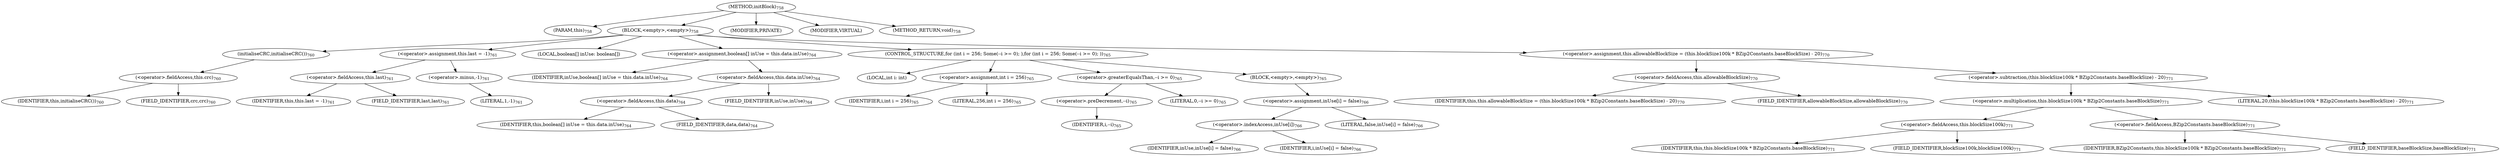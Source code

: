 digraph "initBlock" {  
"1862" [label = <(METHOD,initBlock)<SUB>758</SUB>> ]
"49" [label = <(PARAM,this)<SUB>758</SUB>> ]
"1863" [label = <(BLOCK,&lt;empty&gt;,&lt;empty&gt;)<SUB>758</SUB>> ]
"1864" [label = <(initialiseCRC,initialiseCRC())<SUB>760</SUB>> ]
"1865" [label = <(&lt;operator&gt;.fieldAccess,this.crc)<SUB>760</SUB>> ]
"48" [label = <(IDENTIFIER,this,initialiseCRC())<SUB>760</SUB>> ]
"1866" [label = <(FIELD_IDENTIFIER,crc,crc)<SUB>760</SUB>> ]
"1867" [label = <(&lt;operator&gt;.assignment,this.last = -1)<SUB>761</SUB>> ]
"1868" [label = <(&lt;operator&gt;.fieldAccess,this.last)<SUB>761</SUB>> ]
"50" [label = <(IDENTIFIER,this,this.last = -1)<SUB>761</SUB>> ]
"1869" [label = <(FIELD_IDENTIFIER,last,last)<SUB>761</SUB>> ]
"1870" [label = <(&lt;operator&gt;.minus,-1)<SUB>761</SUB>> ]
"1871" [label = <(LITERAL,1,-1)<SUB>761</SUB>> ]
"1872" [label = <(LOCAL,boolean[] inUse: boolean[])> ]
"1873" [label = <(&lt;operator&gt;.assignment,boolean[] inUse = this.data.inUse)<SUB>764</SUB>> ]
"1874" [label = <(IDENTIFIER,inUse,boolean[] inUse = this.data.inUse)<SUB>764</SUB>> ]
"1875" [label = <(&lt;operator&gt;.fieldAccess,this.data.inUse)<SUB>764</SUB>> ]
"1876" [label = <(&lt;operator&gt;.fieldAccess,this.data)<SUB>764</SUB>> ]
"51" [label = <(IDENTIFIER,this,boolean[] inUse = this.data.inUse)<SUB>764</SUB>> ]
"1877" [label = <(FIELD_IDENTIFIER,data,data)<SUB>764</SUB>> ]
"1878" [label = <(FIELD_IDENTIFIER,inUse,inUse)<SUB>764</SUB>> ]
"1879" [label = <(CONTROL_STRUCTURE,for (int i = 256; Some(--i &gt;= 0); ),for (int i = 256; Some(--i &gt;= 0); ))<SUB>765</SUB>> ]
"1880" [label = <(LOCAL,int i: int)> ]
"1881" [label = <(&lt;operator&gt;.assignment,int i = 256)<SUB>765</SUB>> ]
"1882" [label = <(IDENTIFIER,i,int i = 256)<SUB>765</SUB>> ]
"1883" [label = <(LITERAL,256,int i = 256)<SUB>765</SUB>> ]
"1884" [label = <(&lt;operator&gt;.greaterEqualsThan,--i &gt;= 0)<SUB>765</SUB>> ]
"1885" [label = <(&lt;operator&gt;.preDecrement,--i)<SUB>765</SUB>> ]
"1886" [label = <(IDENTIFIER,i,--i)<SUB>765</SUB>> ]
"1887" [label = <(LITERAL,0,--i &gt;= 0)<SUB>765</SUB>> ]
"1888" [label = <(BLOCK,&lt;empty&gt;,&lt;empty&gt;)<SUB>765</SUB>> ]
"1889" [label = <(&lt;operator&gt;.assignment,inUse[i] = false)<SUB>766</SUB>> ]
"1890" [label = <(&lt;operator&gt;.indexAccess,inUse[i])<SUB>766</SUB>> ]
"1891" [label = <(IDENTIFIER,inUse,inUse[i] = false)<SUB>766</SUB>> ]
"1892" [label = <(IDENTIFIER,i,inUse[i] = false)<SUB>766</SUB>> ]
"1893" [label = <(LITERAL,false,inUse[i] = false)<SUB>766</SUB>> ]
"1894" [label = <(&lt;operator&gt;.assignment,this.allowableBlockSize = (this.blockSize100k * BZip2Constants.baseBlockSize) - 20)<SUB>770</SUB>> ]
"1895" [label = <(&lt;operator&gt;.fieldAccess,this.allowableBlockSize)<SUB>770</SUB>> ]
"52" [label = <(IDENTIFIER,this,this.allowableBlockSize = (this.blockSize100k * BZip2Constants.baseBlockSize) - 20)<SUB>770</SUB>> ]
"1896" [label = <(FIELD_IDENTIFIER,allowableBlockSize,allowableBlockSize)<SUB>770</SUB>> ]
"1897" [label = <(&lt;operator&gt;.subtraction,(this.blockSize100k * BZip2Constants.baseBlockSize) - 20)<SUB>771</SUB>> ]
"1898" [label = <(&lt;operator&gt;.multiplication,this.blockSize100k * BZip2Constants.baseBlockSize)<SUB>771</SUB>> ]
"1899" [label = <(&lt;operator&gt;.fieldAccess,this.blockSize100k)<SUB>771</SUB>> ]
"53" [label = <(IDENTIFIER,this,this.blockSize100k * BZip2Constants.baseBlockSize)<SUB>771</SUB>> ]
"1900" [label = <(FIELD_IDENTIFIER,blockSize100k,blockSize100k)<SUB>771</SUB>> ]
"1901" [label = <(&lt;operator&gt;.fieldAccess,BZip2Constants.baseBlockSize)<SUB>771</SUB>> ]
"1902" [label = <(IDENTIFIER,BZip2Constants,this.blockSize100k * BZip2Constants.baseBlockSize)<SUB>771</SUB>> ]
"1903" [label = <(FIELD_IDENTIFIER,baseBlockSize,baseBlockSize)<SUB>771</SUB>> ]
"1904" [label = <(LITERAL,20,(this.blockSize100k * BZip2Constants.baseBlockSize) - 20)<SUB>771</SUB>> ]
"1905" [label = <(MODIFIER,PRIVATE)> ]
"1906" [label = <(MODIFIER,VIRTUAL)> ]
"1907" [label = <(METHOD_RETURN,void)<SUB>758</SUB>> ]
  "1862" -> "49" 
  "1862" -> "1863" 
  "1862" -> "1905" 
  "1862" -> "1906" 
  "1862" -> "1907" 
  "1863" -> "1864" 
  "1863" -> "1867" 
  "1863" -> "1872" 
  "1863" -> "1873" 
  "1863" -> "1879" 
  "1863" -> "1894" 
  "1864" -> "1865" 
  "1865" -> "48" 
  "1865" -> "1866" 
  "1867" -> "1868" 
  "1867" -> "1870" 
  "1868" -> "50" 
  "1868" -> "1869" 
  "1870" -> "1871" 
  "1873" -> "1874" 
  "1873" -> "1875" 
  "1875" -> "1876" 
  "1875" -> "1878" 
  "1876" -> "51" 
  "1876" -> "1877" 
  "1879" -> "1880" 
  "1879" -> "1881" 
  "1879" -> "1884" 
  "1879" -> "1888" 
  "1881" -> "1882" 
  "1881" -> "1883" 
  "1884" -> "1885" 
  "1884" -> "1887" 
  "1885" -> "1886" 
  "1888" -> "1889" 
  "1889" -> "1890" 
  "1889" -> "1893" 
  "1890" -> "1891" 
  "1890" -> "1892" 
  "1894" -> "1895" 
  "1894" -> "1897" 
  "1895" -> "52" 
  "1895" -> "1896" 
  "1897" -> "1898" 
  "1897" -> "1904" 
  "1898" -> "1899" 
  "1898" -> "1901" 
  "1899" -> "53" 
  "1899" -> "1900" 
  "1901" -> "1902" 
  "1901" -> "1903" 
}
